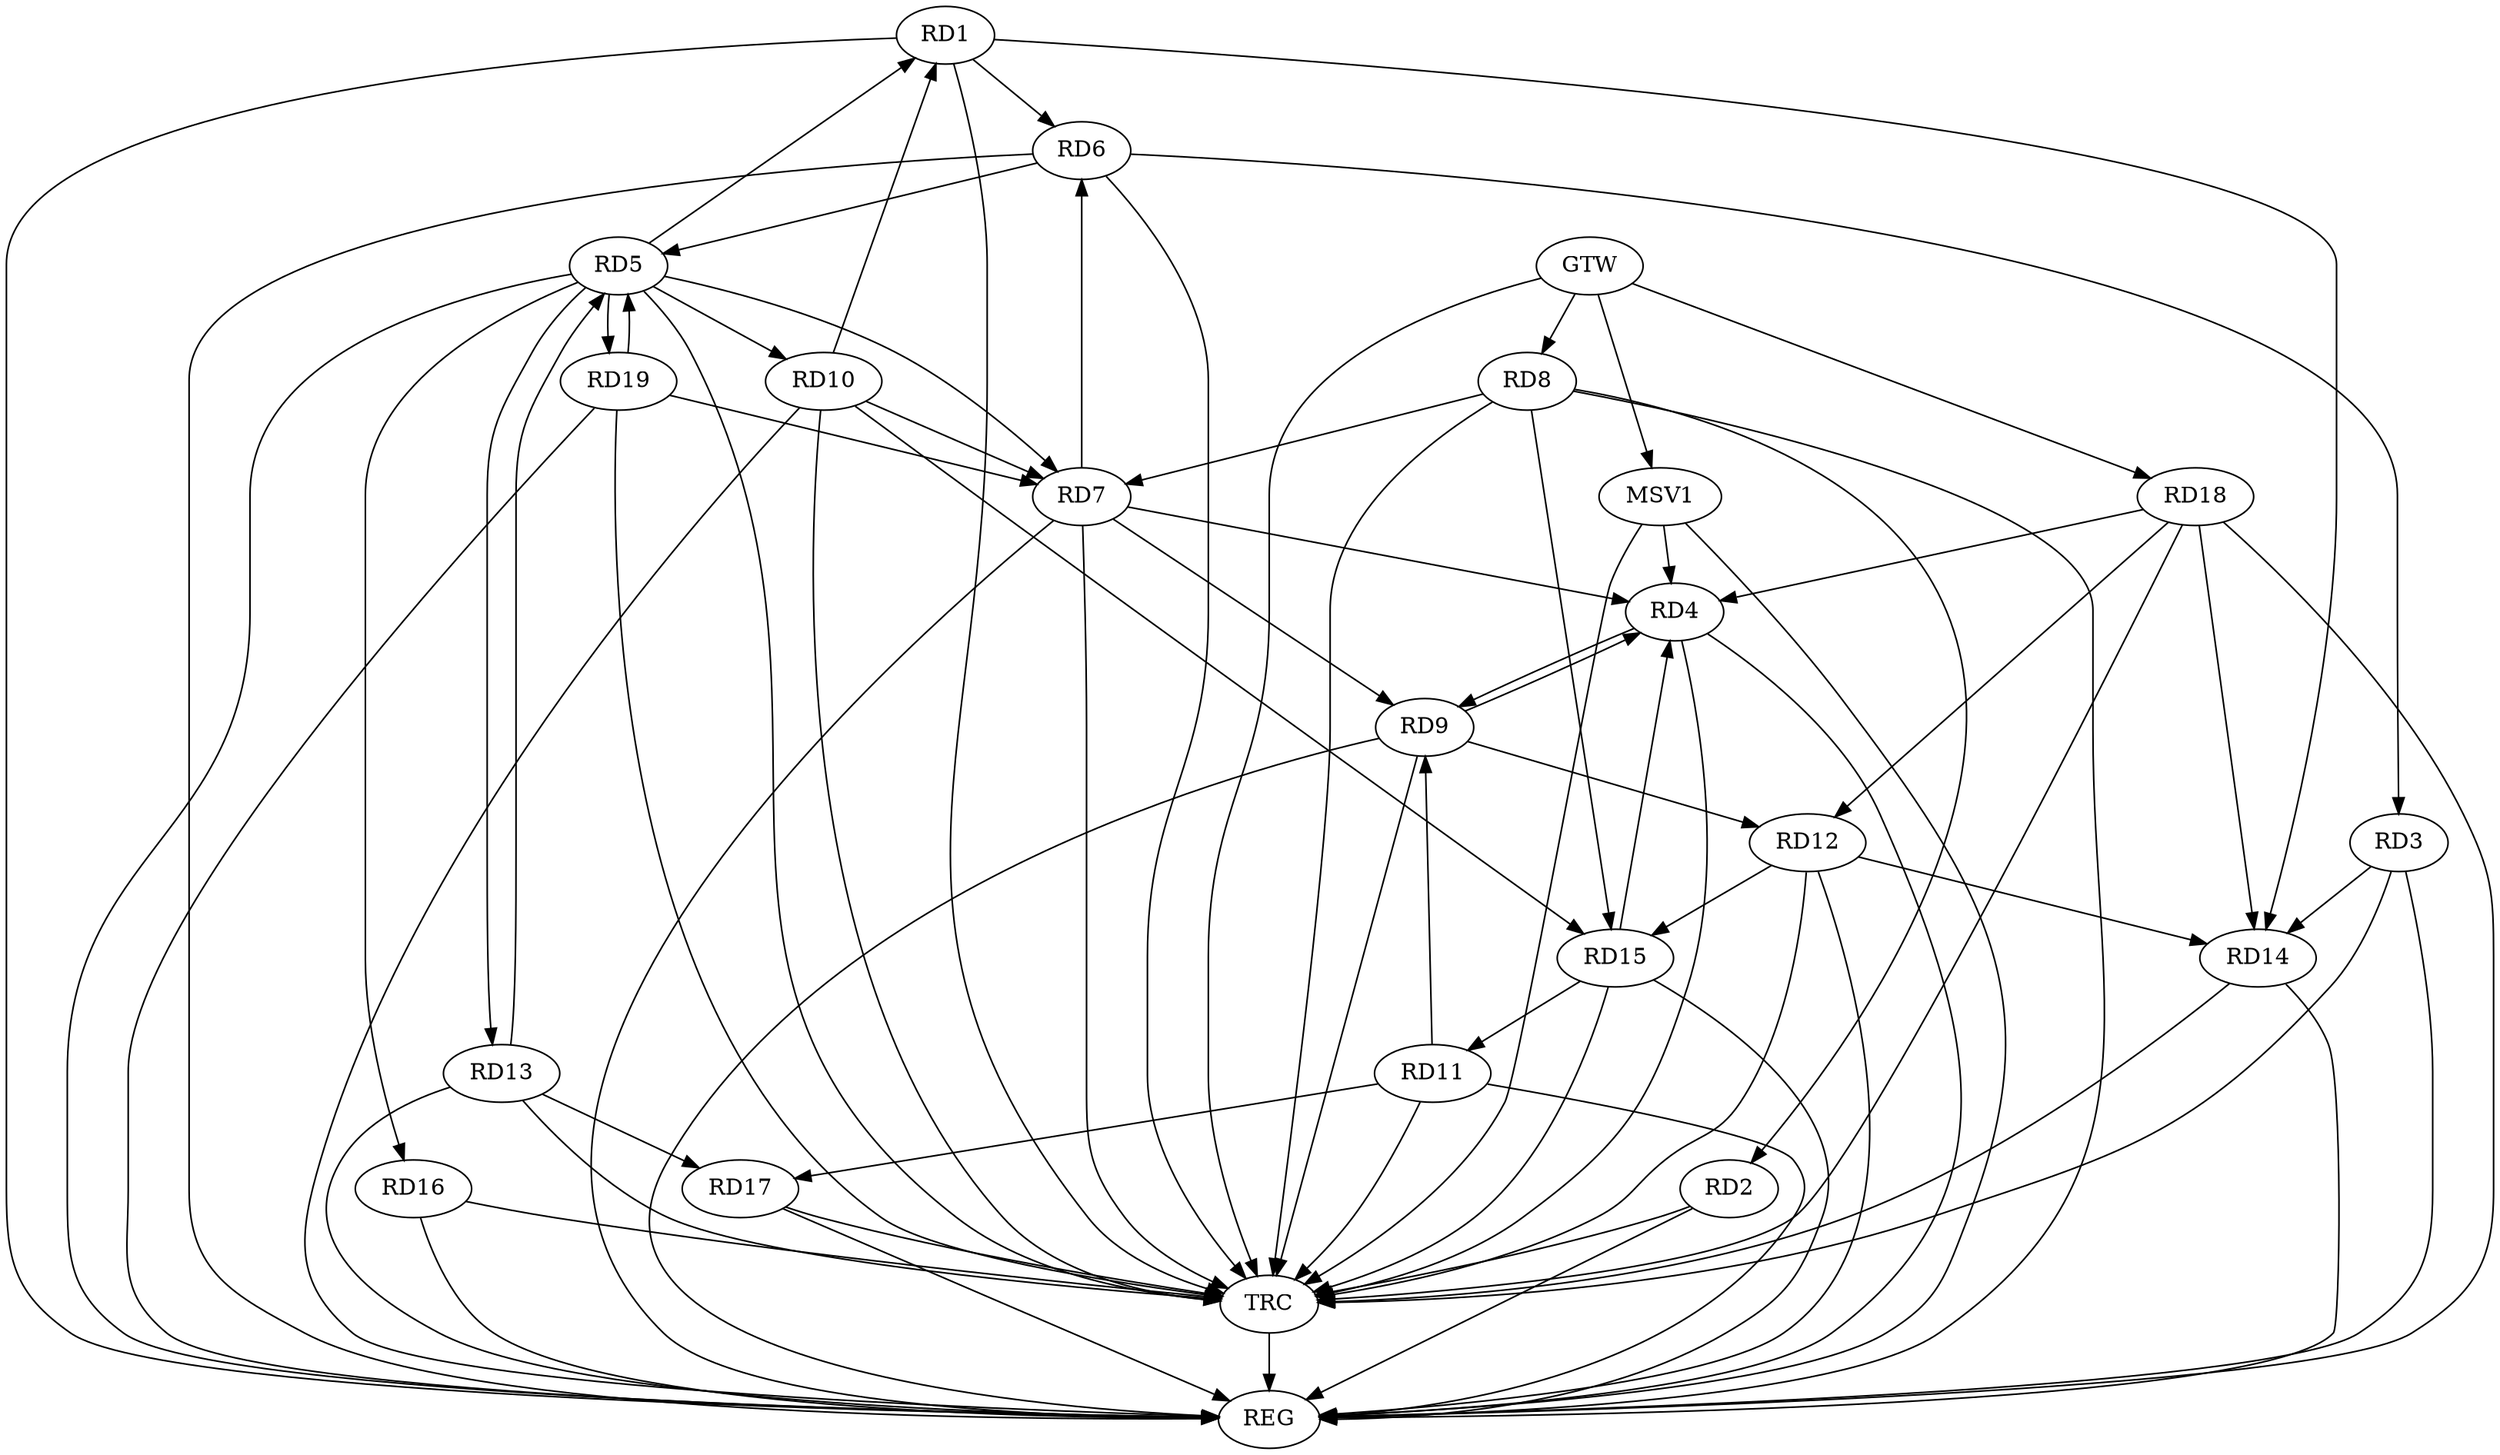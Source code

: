 strict digraph G {
  RD1 [ label="RD1" ];
  RD2 [ label="RD2" ];
  RD3 [ label="RD3" ];
  RD4 [ label="RD4" ];
  RD5 [ label="RD5" ];
  RD6 [ label="RD6" ];
  RD7 [ label="RD7" ];
  RD8 [ label="RD8" ];
  RD9 [ label="RD9" ];
  RD10 [ label="RD10" ];
  RD11 [ label="RD11" ];
  RD12 [ label="RD12" ];
  RD13 [ label="RD13" ];
  RD14 [ label="RD14" ];
  RD15 [ label="RD15" ];
  RD16 [ label="RD16" ];
  RD17 [ label="RD17" ];
  RD18 [ label="RD18" ];
  RD19 [ label="RD19" ];
  GTW [ label="GTW" ];
  REG [ label="REG" ];
  TRC [ label="TRC" ];
  MSV1 [ label="MSV1" ];
  RD5 -> RD1;
  RD1 -> RD6;
  RD10 -> RD1;
  RD1 -> RD14;
  RD8 -> RD2;
  RD6 -> RD3;
  RD3 -> RD14;
  RD7 -> RD4;
  RD4 -> RD9;
  RD9 -> RD4;
  RD15 -> RD4;
  RD18 -> RD4;
  RD6 -> RD5;
  RD5 -> RD7;
  RD5 -> RD10;
  RD5 -> RD13;
  RD13 -> RD5;
  RD5 -> RD16;
  RD5 -> RD19;
  RD19 -> RD5;
  RD7 -> RD6;
  RD8 -> RD7;
  RD7 -> RD9;
  RD10 -> RD7;
  RD19 -> RD7;
  RD8 -> RD15;
  RD11 -> RD9;
  RD9 -> RD12;
  RD10 -> RD15;
  RD15 -> RD11;
  RD11 -> RD17;
  RD12 -> RD14;
  RD12 -> RD15;
  RD18 -> RD12;
  RD13 -> RD17;
  RD18 -> RD14;
  GTW -> RD8;
  GTW -> RD18;
  RD1 -> REG;
  RD2 -> REG;
  RD3 -> REG;
  RD4 -> REG;
  RD5 -> REG;
  RD6 -> REG;
  RD7 -> REG;
  RD8 -> REG;
  RD9 -> REG;
  RD10 -> REG;
  RD11 -> REG;
  RD12 -> REG;
  RD13 -> REG;
  RD14 -> REG;
  RD15 -> REG;
  RD16 -> REG;
  RD17 -> REG;
  RD18 -> REG;
  RD19 -> REG;
  RD1 -> TRC;
  RD2 -> TRC;
  RD3 -> TRC;
  RD4 -> TRC;
  RD5 -> TRC;
  RD6 -> TRC;
  RD7 -> TRC;
  RD8 -> TRC;
  RD9 -> TRC;
  RD10 -> TRC;
  RD11 -> TRC;
  RD12 -> TRC;
  RD13 -> TRC;
  RD14 -> TRC;
  RD15 -> TRC;
  RD16 -> TRC;
  RD17 -> TRC;
  RD18 -> TRC;
  RD19 -> TRC;
  GTW -> TRC;
  TRC -> REG;
  MSV1 -> RD4;
  GTW -> MSV1;
  MSV1 -> REG;
  MSV1 -> TRC;
}
